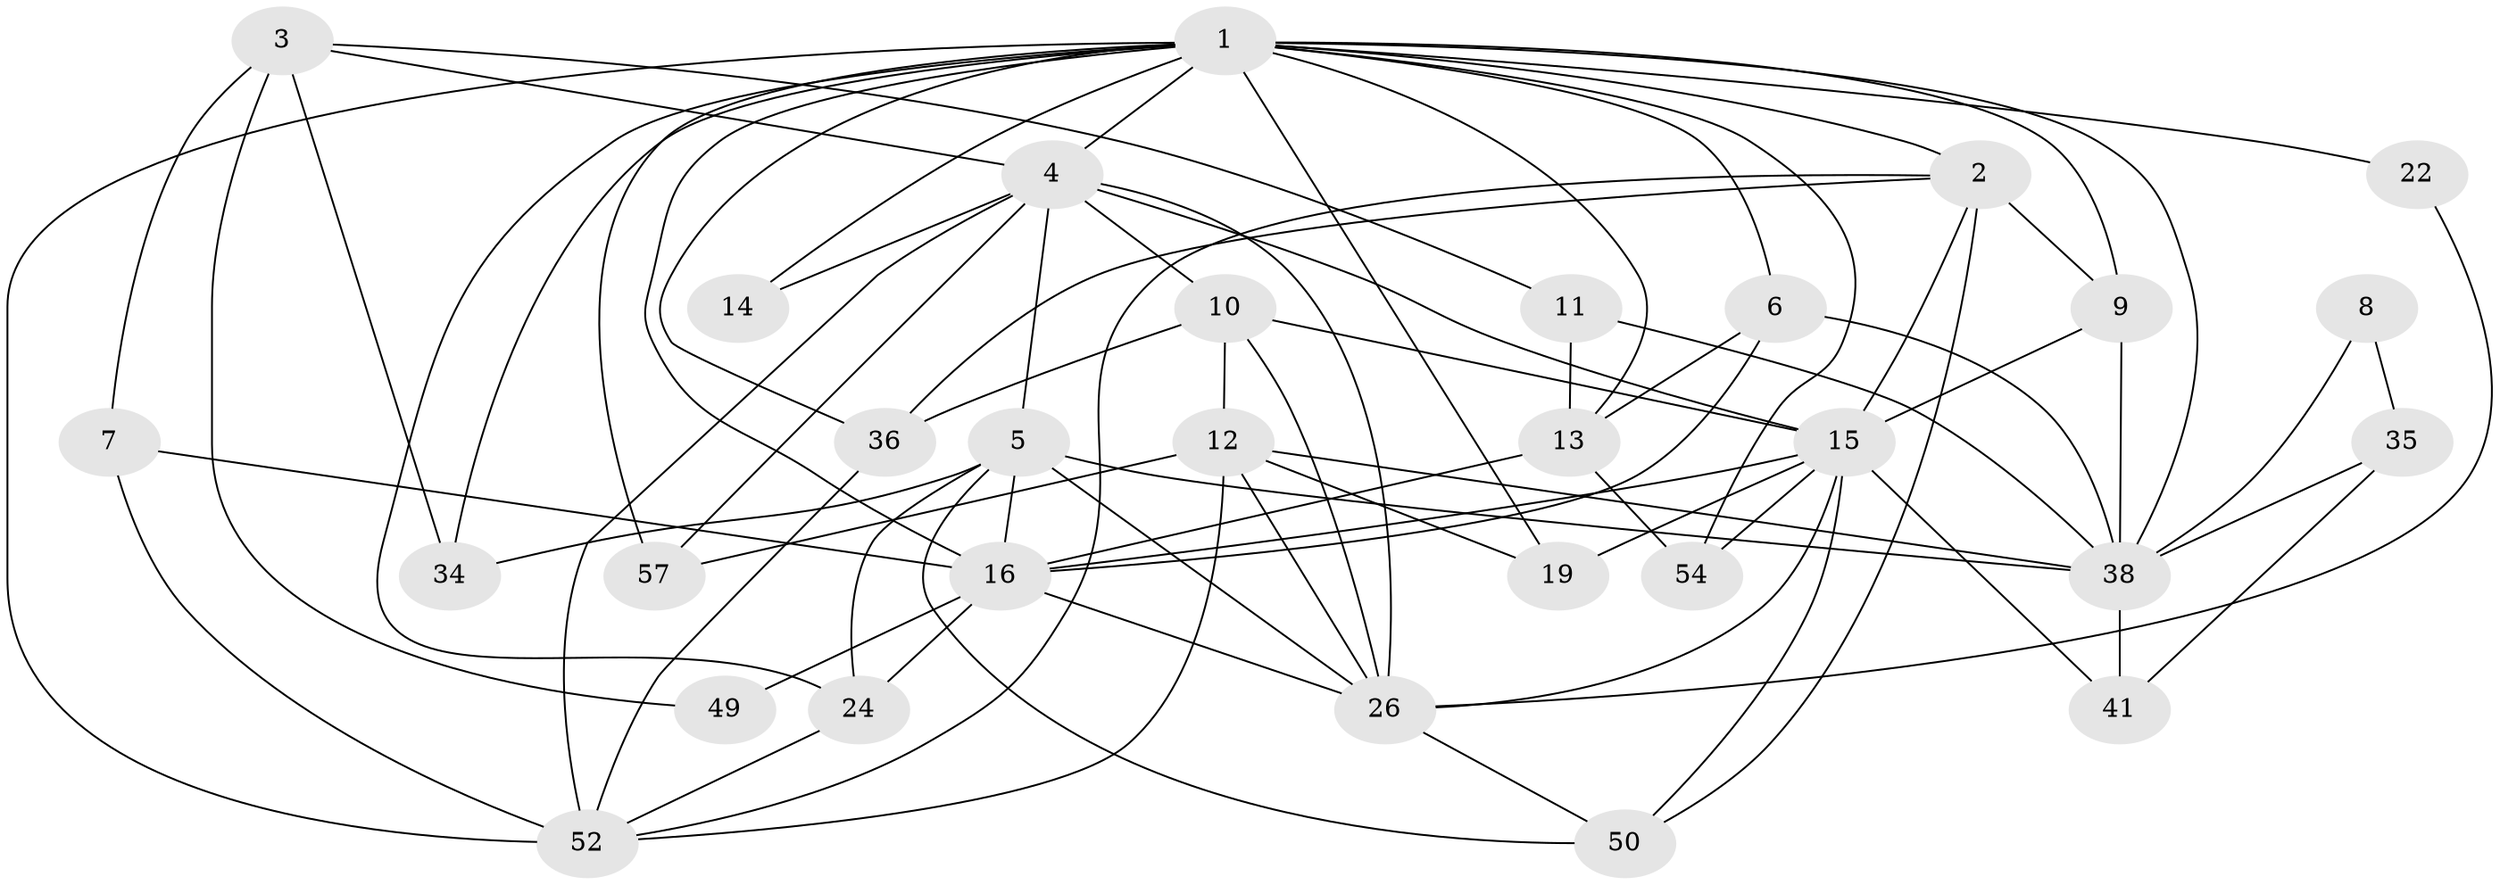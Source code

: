 // original degree distribution, {5: 0.2, 4: 0.3, 3: 0.2833333333333333, 2: 0.1, 7: 0.05, 6: 0.06666666666666667}
// Generated by graph-tools (version 1.1) at 2025/14/03/09/25 04:14:48]
// undirected, 30 vertices, 77 edges
graph export_dot {
graph [start="1"]
  node [color=gray90,style=filled];
  1 [super="+30+18"];
  2 [super="+44"];
  3 [super="+42"];
  4 [super="+37"];
  5 [super="+27+17"];
  6 [super="+47"];
  7;
  8;
  9 [super="+28"];
  10 [super="+23"];
  11;
  12 [super="+43"];
  13 [super="+20"];
  14;
  15 [super="+21+46"];
  16 [super="+55+56+48"];
  19 [super="+25"];
  22;
  24;
  26 [super="+45+59"];
  34 [super="+53"];
  35;
  36;
  38 [super="+39"];
  41;
  49;
  50 [super="+58"];
  52 [super="+60"];
  54;
  57;
  1 -- 2;
  1 -- 13 [weight=3];
  1 -- 34 [weight=3];
  1 -- 36;
  1 -- 6;
  1 -- 16;
  1 -- 19 [weight=2];
  1 -- 22;
  1 -- 24;
  1 -- 57;
  1 -- 4;
  1 -- 52 [weight=2];
  1 -- 38;
  1 -- 54;
  1 -- 14;
  1 -- 9;
  2 -- 36;
  2 -- 15;
  2 -- 9;
  2 -- 52;
  2 -- 50;
  3 -- 11;
  3 -- 4;
  3 -- 7;
  3 -- 49;
  3 -- 34;
  4 -- 15;
  4 -- 5;
  4 -- 52;
  4 -- 57;
  4 -- 10;
  4 -- 14;
  4 -- 26;
  5 -- 24;
  5 -- 26 [weight=2];
  5 -- 50;
  5 -- 16;
  5 -- 34;
  5 -- 38;
  6 -- 16;
  6 -- 38 [weight=2];
  6 -- 13;
  7 -- 16 [weight=2];
  7 -- 52;
  8 -- 35;
  8 -- 38;
  9 -- 15;
  9 -- 38;
  10 -- 36;
  10 -- 15;
  10 -- 12;
  10 -- 26;
  11 -- 38;
  11 -- 13;
  12 -- 52;
  12 -- 38;
  12 -- 26;
  12 -- 57;
  12 -- 19;
  13 -- 54;
  13 -- 16;
  15 -- 16;
  15 -- 19;
  15 -- 54;
  15 -- 41;
  15 -- 26;
  15 -- 50;
  16 -- 24 [weight=2];
  16 -- 49;
  16 -- 26;
  22 -- 26;
  24 -- 52;
  26 -- 50;
  35 -- 41;
  35 -- 38;
  36 -- 52;
  38 -- 41;
}
